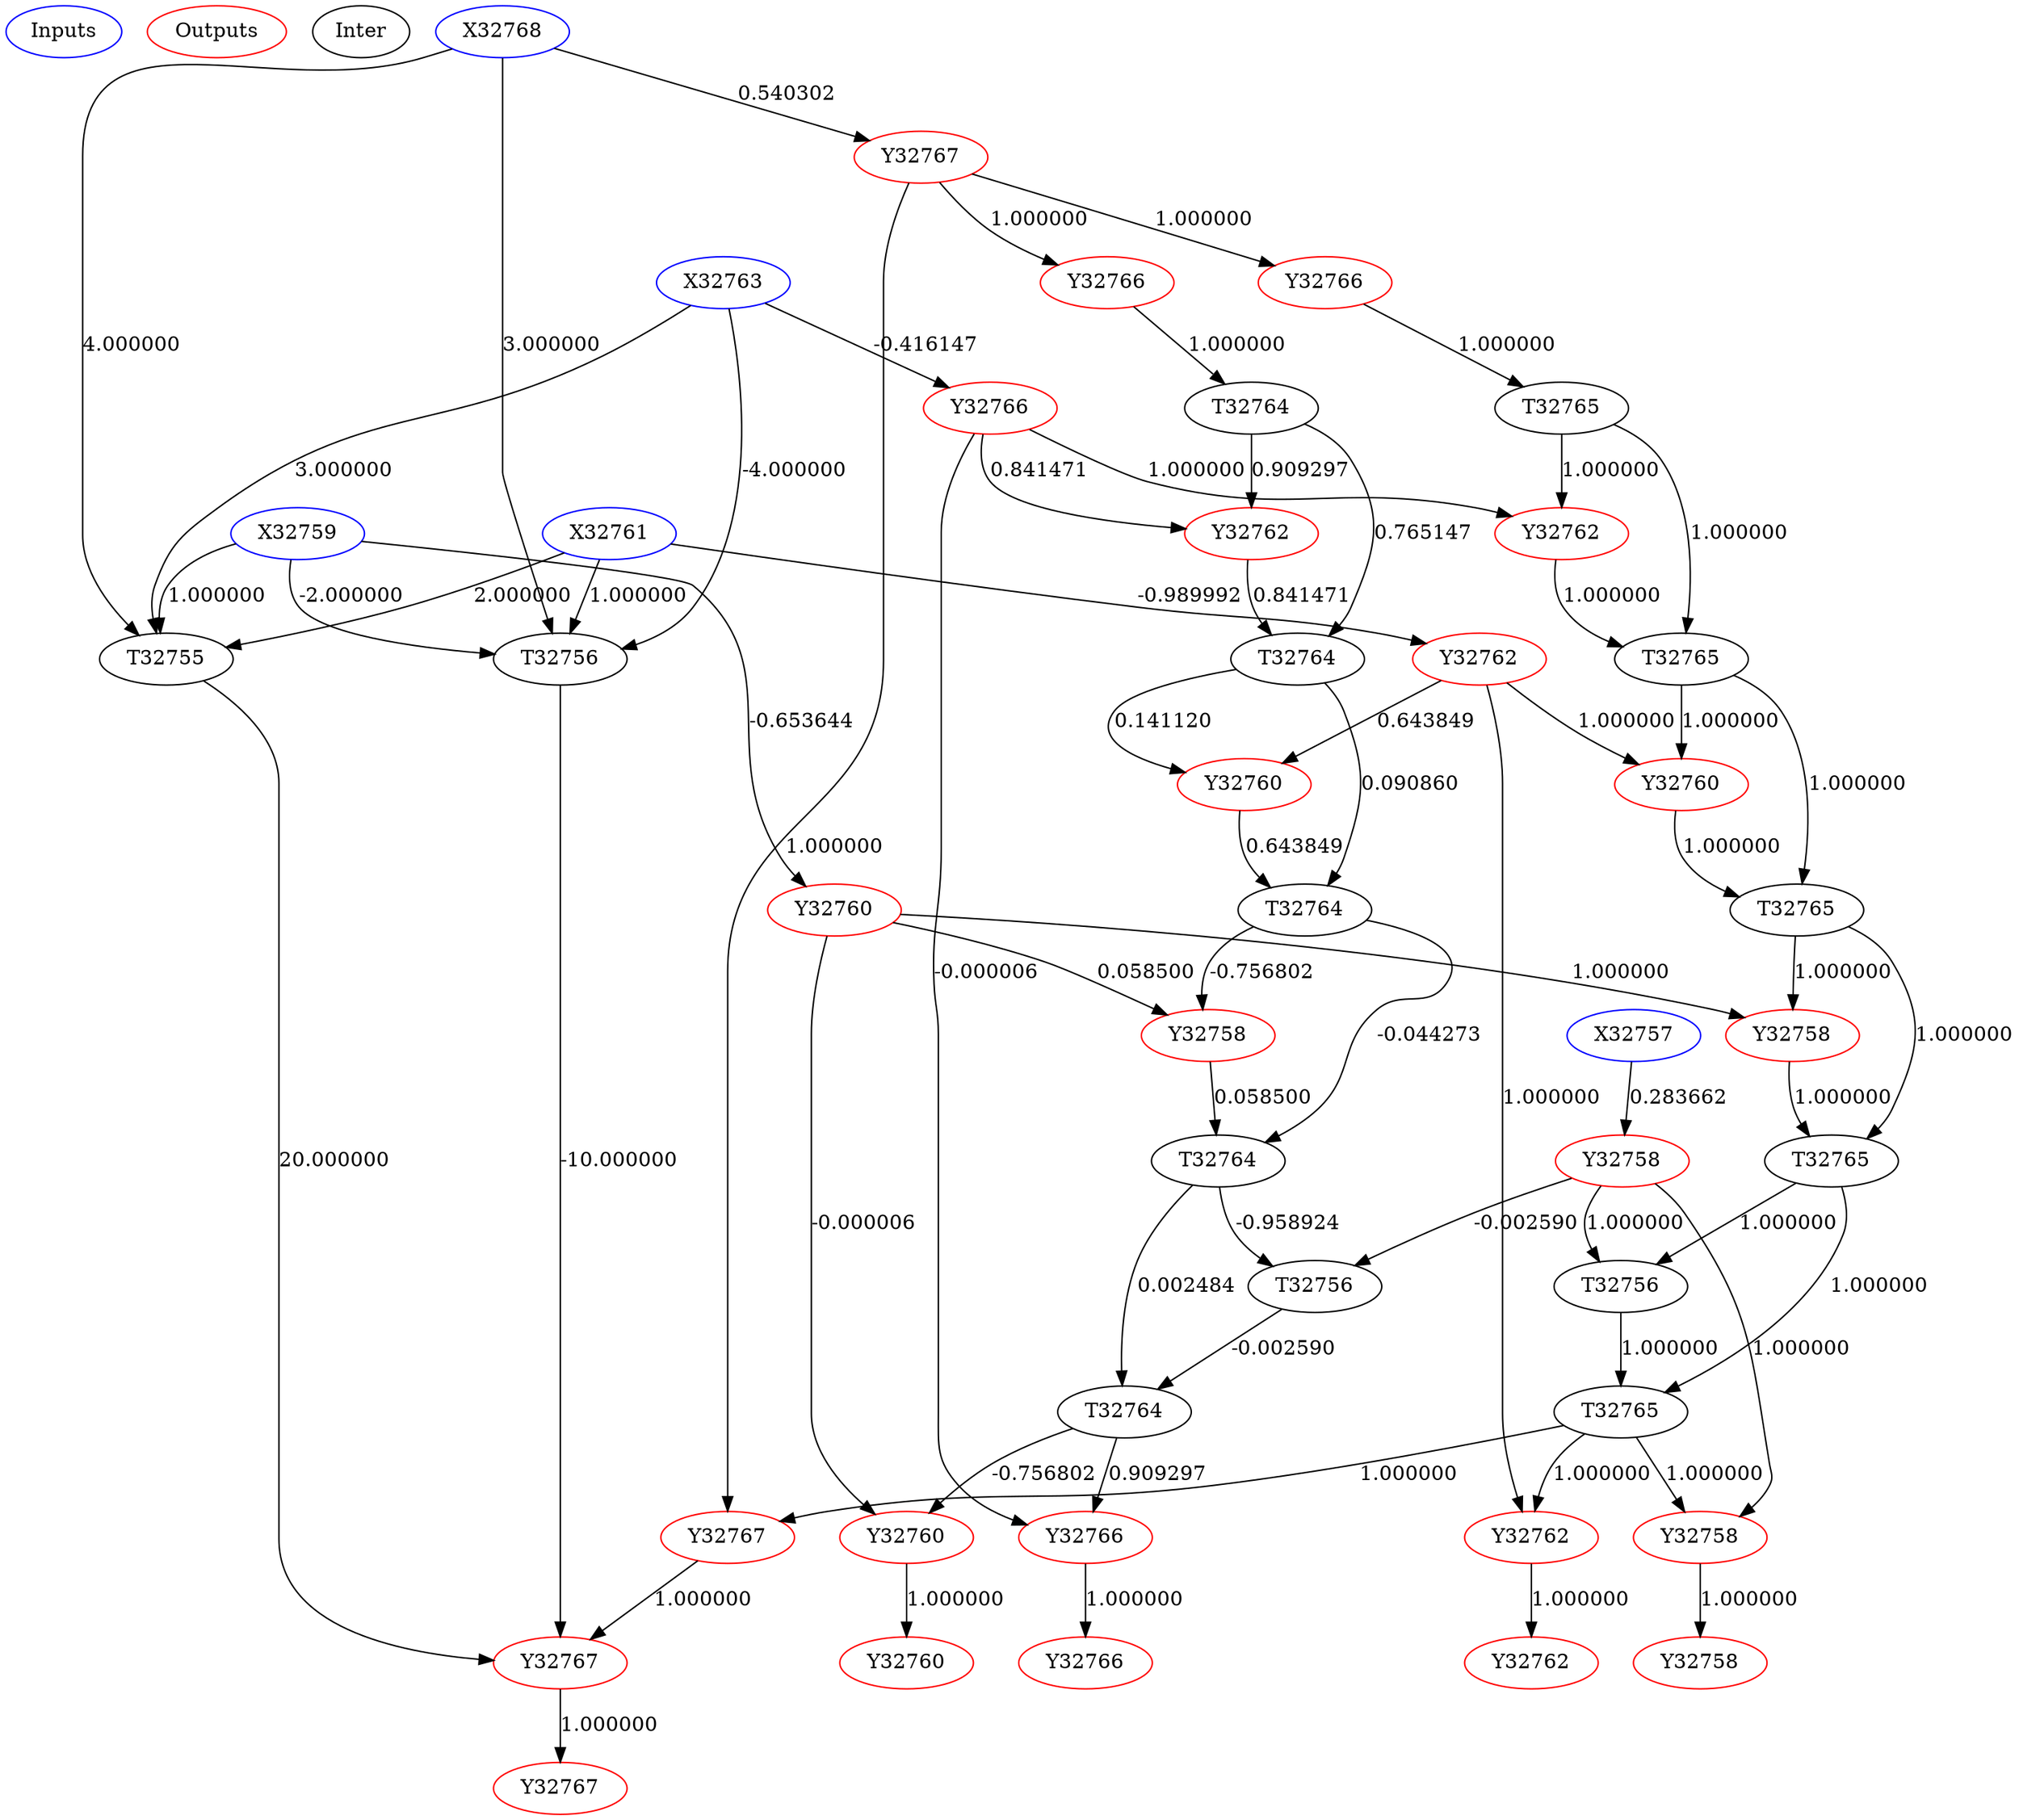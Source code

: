 digraph Net {
Inputs [label = "Inputs", color="blue"];
Outputs [label = "Outputs", color="red"];
Inter [label = "Inter"];
A32768_1 [label = "X32768", color="blue"];
A32767_1 [label = "Y32767", color="red"];
A32768_1 -> A32767_1 [label="0.540302"];
A32766_1 [label = "Y32766", color="red"];
A32767_1 -> A32766_1 [label="1.000000"];
A32765_1 [label = "T32765", color="black"];
A32766_1 -> A32765_1 [label="1.000000"];
A32766_2 [label = "Y32766", color="red"];
A32767_1 -> A32766_2 [label="1.000000"];
A32764_1 [label = "T32764", color="black"];
A32766_2 -> A32764_1 [label="1.000000"];
A32763_1 [label = "X32763", color="blue"];
A32766_3 [label = "Y32766", color="red"];
A32763_1 -> A32766_3 [label="-0.416147"];
A32762_1 [label = "Y32762", color="red"];
A32765_1 -> A32762_1 [label="1.000000"];
A32766_3 -> A32762_1 [label="1.000000"];
A32765_2 [label = "T32765", color="black"];
A32765_1 -> A32765_2 [label="1.000000"];
A32762_1 -> A32765_2 [label="1.000000"];
A32762_2 [label = "Y32762", color="red"];
A32764_1 -> A32762_2 [label="0.909297"];
A32766_3 -> A32762_2 [label="0.841471"];
A32764_2 [label = "T32764", color="black"];
A32764_1 -> A32764_2 [label="0.765147"];
A32762_2 -> A32764_2 [label="0.841471"];
A32761_1 [label = "X32761", color="blue"];
A32762_3 [label = "Y32762", color="red"];
A32761_1 -> A32762_3 [label="-0.989992"];
A32760_1 [label = "Y32760", color="red"];
A32765_2 -> A32760_1 [label="1.000000"];
A32762_3 -> A32760_1 [label="1.000000"];
A32765_3 [label = "T32765", color="black"];
A32765_2 -> A32765_3 [label="1.000000"];
A32760_1 -> A32765_3 [label="1.000000"];
A32760_2 [label = "Y32760", color="red"];
A32764_2 -> A32760_2 [label="0.141120"];
A32762_3 -> A32760_2 [label="0.643849"];
A32764_3 [label = "T32764", color="black"];
A32764_2 -> A32764_3 [label="0.090860"];
A32760_2 -> A32764_3 [label="0.643849"];
A32759_1 [label = "X32759", color="blue"];
A32760_3 [label = "Y32760", color="red"];
A32759_1 -> A32760_3 [label="-0.653644"];
A32758_1 [label = "Y32758", color="red"];
A32765_3 -> A32758_1 [label="1.000000"];
A32760_3 -> A32758_1 [label="1.000000"];
A32765_4 [label = "T32765", color="black"];
A32765_3 -> A32765_4 [label="1.000000"];
A32758_1 -> A32765_4 [label="1.000000"];
A32758_2 [label = "Y32758", color="red"];
A32764_3 -> A32758_2 [label="-0.756802"];
A32760_3 -> A32758_2 [label="0.058500"];
A32764_4 [label = "T32764", color="black"];
A32764_3 -> A32764_4 [label="-0.044273"];
A32758_2 -> A32764_4 [label="0.058500"];
A32757_1 [label = "X32757", color="blue"];
A32758_3 [label = "Y32758", color="red"];
A32757_1 -> A32758_3 [label="0.283662"];
A32756_1 [label = "T32756", color="black"];
A32765_4 -> A32756_1 [label="1.000000"];
A32758_3 -> A32756_1 [label="1.000000"];
A32765_5 [label = "T32765", color="black"];
A32765_4 -> A32765_5 [label="1.000000"];
A32756_1 -> A32765_5 [label="1.000000"];
A32756_2 [label = "T32756", color="black"];
A32764_4 -> A32756_2 [label="-0.958924"];
A32758_3 -> A32756_2 [label="-0.002590"];
A32764_5 [label = "T32764", color="black"];
A32764_4 -> A32764_5 [label="0.002484"];
A32756_2 -> A32764_5 [label="-0.002590"];
A32767_2 [label = "Y32767", color="red"];
A32767_1 -> A32767_2 [label="1.000000"];
A32765_5 -> A32767_2 [label="1.000000"];
A32766_4 [label = "Y32766", color="red"];
A32766_3 -> A32766_4 [label="-0.000006"];
A32764_5 -> A32766_4 [label="0.909297"];
A32762_4 [label = "Y32762", color="red"];
A32762_3 -> A32762_4 [label="1.000000"];
A32765_5 -> A32762_4 [label="1.000000"];
A32760_4 [label = "Y32760", color="red"];
A32760_3 -> A32760_4 [label="-0.000006"];
A32764_5 -> A32760_4 [label="-0.756802"];
A32758_4 [label = "Y32758", color="red"];
A32758_3 -> A32758_4 [label="1.000000"];
A32765_5 -> A32758_4 [label="1.000000"];
A32756_3 [label = "T32756", color="black"];
A32768_1 -> A32756_3 [label="3.000000"];
A32763_1 -> A32756_3 [label="-4.000000"];
A32761_1 -> A32756_3 [label="1.000000"];
A32759_1 -> A32756_3 [label="-2.000000"];
A32755_1 [label = "T32755", color="black"];
A32768_1 -> A32755_1 [label="4.000000"];
A32763_1 -> A32755_1 [label="3.000000"];
A32761_1 -> A32755_1 [label="2.000000"];
A32759_1 -> A32755_1 [label="1.000000"];
A32767_3 [label = "Y32767", color="red"];
A32767_2 -> A32767_3 [label="1.000000"];
A32756_3 -> A32767_3 [label="-10.000000"];
A32755_1 -> A32767_3 [label="20.000000"];
A32767_4 [label = "Y32767", color="red"];
A32767_3 -> A32767_4 [label="1.000000"];
A32766_5 [label = "Y32766", color="red"];
A32766_4 -> A32766_5 [label="1.000000"];
A32762_5 [label = "Y32762", color="red"];
A32762_4 -> A32762_5 [label="1.000000"];
A32760_5 [label = "Y32760", color="red"];
A32760_4 -> A32760_5 [label="1.000000"];
A32758_5 [label = "Y32758", color="red"];
A32758_4 -> A32758_5 [label="1.000000"];
}